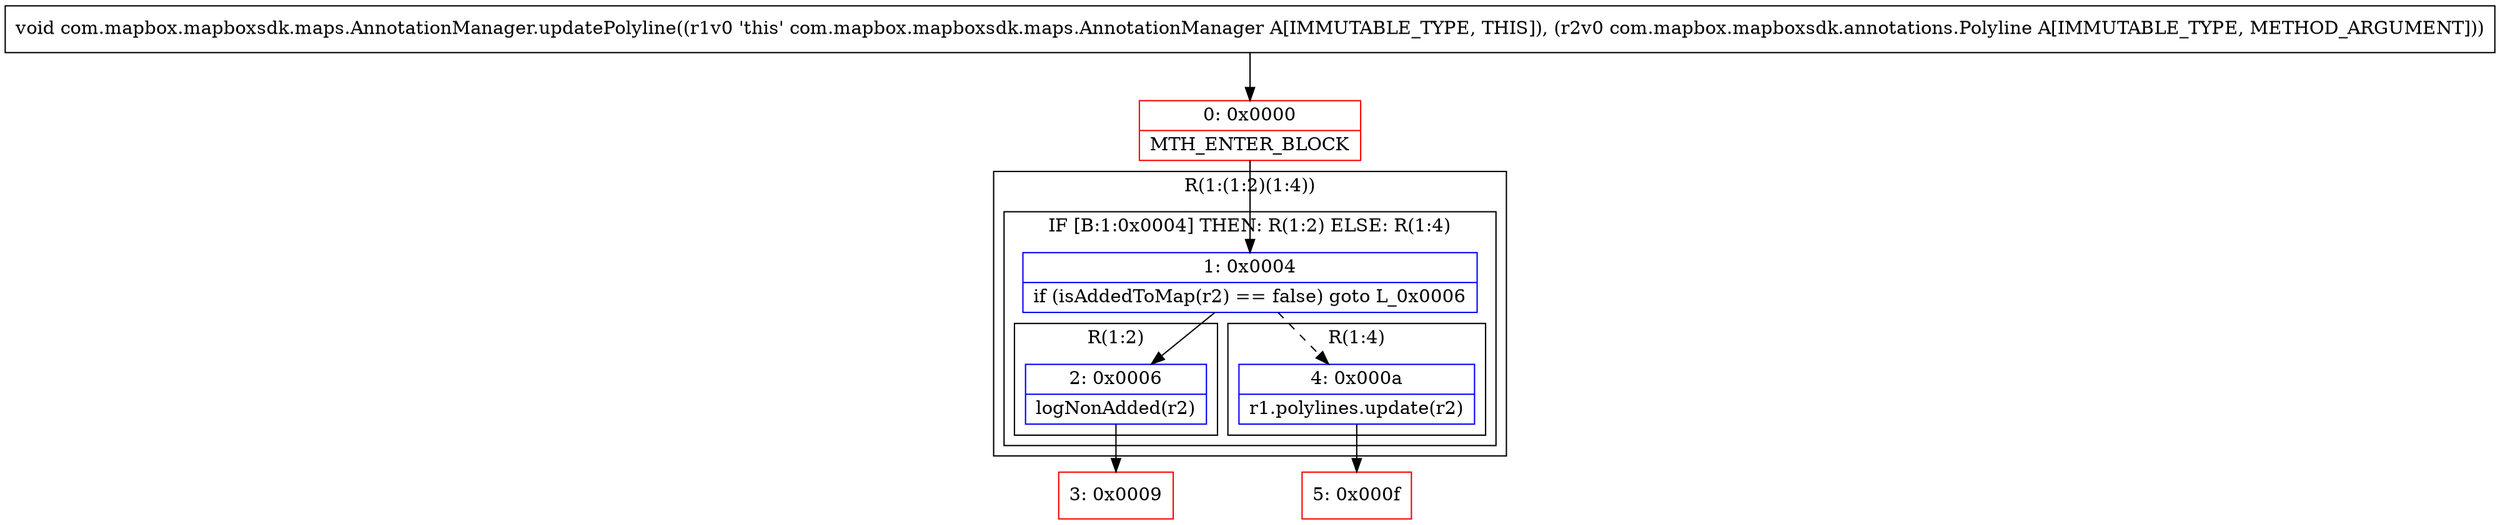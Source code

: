 digraph "CFG forcom.mapbox.mapboxsdk.maps.AnnotationManager.updatePolyline(Lcom\/mapbox\/mapboxsdk\/annotations\/Polyline;)V" {
subgraph cluster_Region_1182432506 {
label = "R(1:(1:2)(1:4))";
node [shape=record,color=blue];
subgraph cluster_IfRegion_1083479390 {
label = "IF [B:1:0x0004] THEN: R(1:2) ELSE: R(1:4)";
node [shape=record,color=blue];
Node_1 [shape=record,label="{1\:\ 0x0004|if (isAddedToMap(r2) == false) goto L_0x0006\l}"];
subgraph cluster_Region_1833941680 {
label = "R(1:2)";
node [shape=record,color=blue];
Node_2 [shape=record,label="{2\:\ 0x0006|logNonAdded(r2)\l}"];
}
subgraph cluster_Region_1064985236 {
label = "R(1:4)";
node [shape=record,color=blue];
Node_4 [shape=record,label="{4\:\ 0x000a|r1.polylines.update(r2)\l}"];
}
}
}
Node_0 [shape=record,color=red,label="{0\:\ 0x0000|MTH_ENTER_BLOCK\l}"];
Node_3 [shape=record,color=red,label="{3\:\ 0x0009}"];
Node_5 [shape=record,color=red,label="{5\:\ 0x000f}"];
MethodNode[shape=record,label="{void com.mapbox.mapboxsdk.maps.AnnotationManager.updatePolyline((r1v0 'this' com.mapbox.mapboxsdk.maps.AnnotationManager A[IMMUTABLE_TYPE, THIS]), (r2v0 com.mapbox.mapboxsdk.annotations.Polyline A[IMMUTABLE_TYPE, METHOD_ARGUMENT])) }"];
MethodNode -> Node_0;
Node_1 -> Node_2;
Node_1 -> Node_4[style=dashed];
Node_2 -> Node_3;
Node_4 -> Node_5;
Node_0 -> Node_1;
}

